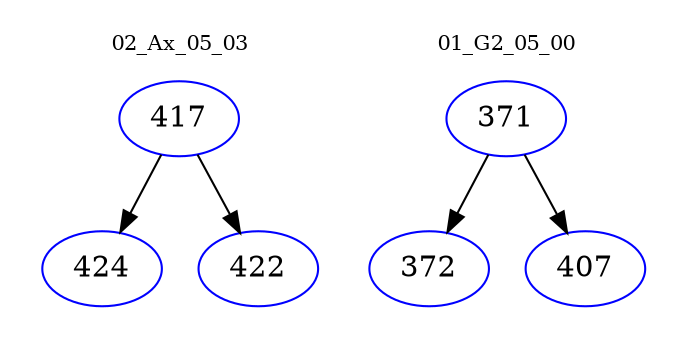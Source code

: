 digraph{
subgraph cluster_0 {
color = white
label = "02_Ax_05_03";
fontsize=10;
T0_417 [label="417", color="blue"]
T0_417 -> T0_424 [color="black"]
T0_424 [label="424", color="blue"]
T0_417 -> T0_422 [color="black"]
T0_422 [label="422", color="blue"]
}
subgraph cluster_1 {
color = white
label = "01_G2_05_00";
fontsize=10;
T1_371 [label="371", color="blue"]
T1_371 -> T1_372 [color="black"]
T1_372 [label="372", color="blue"]
T1_371 -> T1_407 [color="black"]
T1_407 [label="407", color="blue"]
}
}
